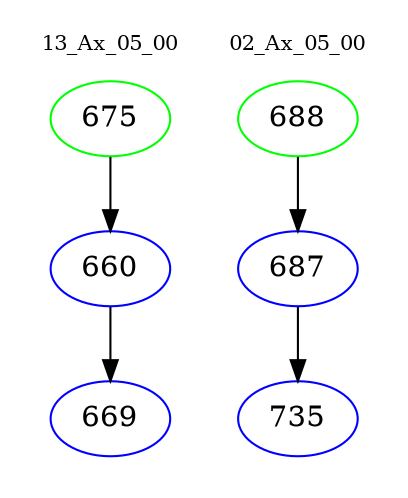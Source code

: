 digraph{
subgraph cluster_0 {
color = white
label = "13_Ax_05_00";
fontsize=10;
T0_675 [label="675", color="green"]
T0_675 -> T0_660 [color="black"]
T0_660 [label="660", color="blue"]
T0_660 -> T0_669 [color="black"]
T0_669 [label="669", color="blue"]
}
subgraph cluster_1 {
color = white
label = "02_Ax_05_00";
fontsize=10;
T1_688 [label="688", color="green"]
T1_688 -> T1_687 [color="black"]
T1_687 [label="687", color="blue"]
T1_687 -> T1_735 [color="black"]
T1_735 [label="735", color="blue"]
}
}
